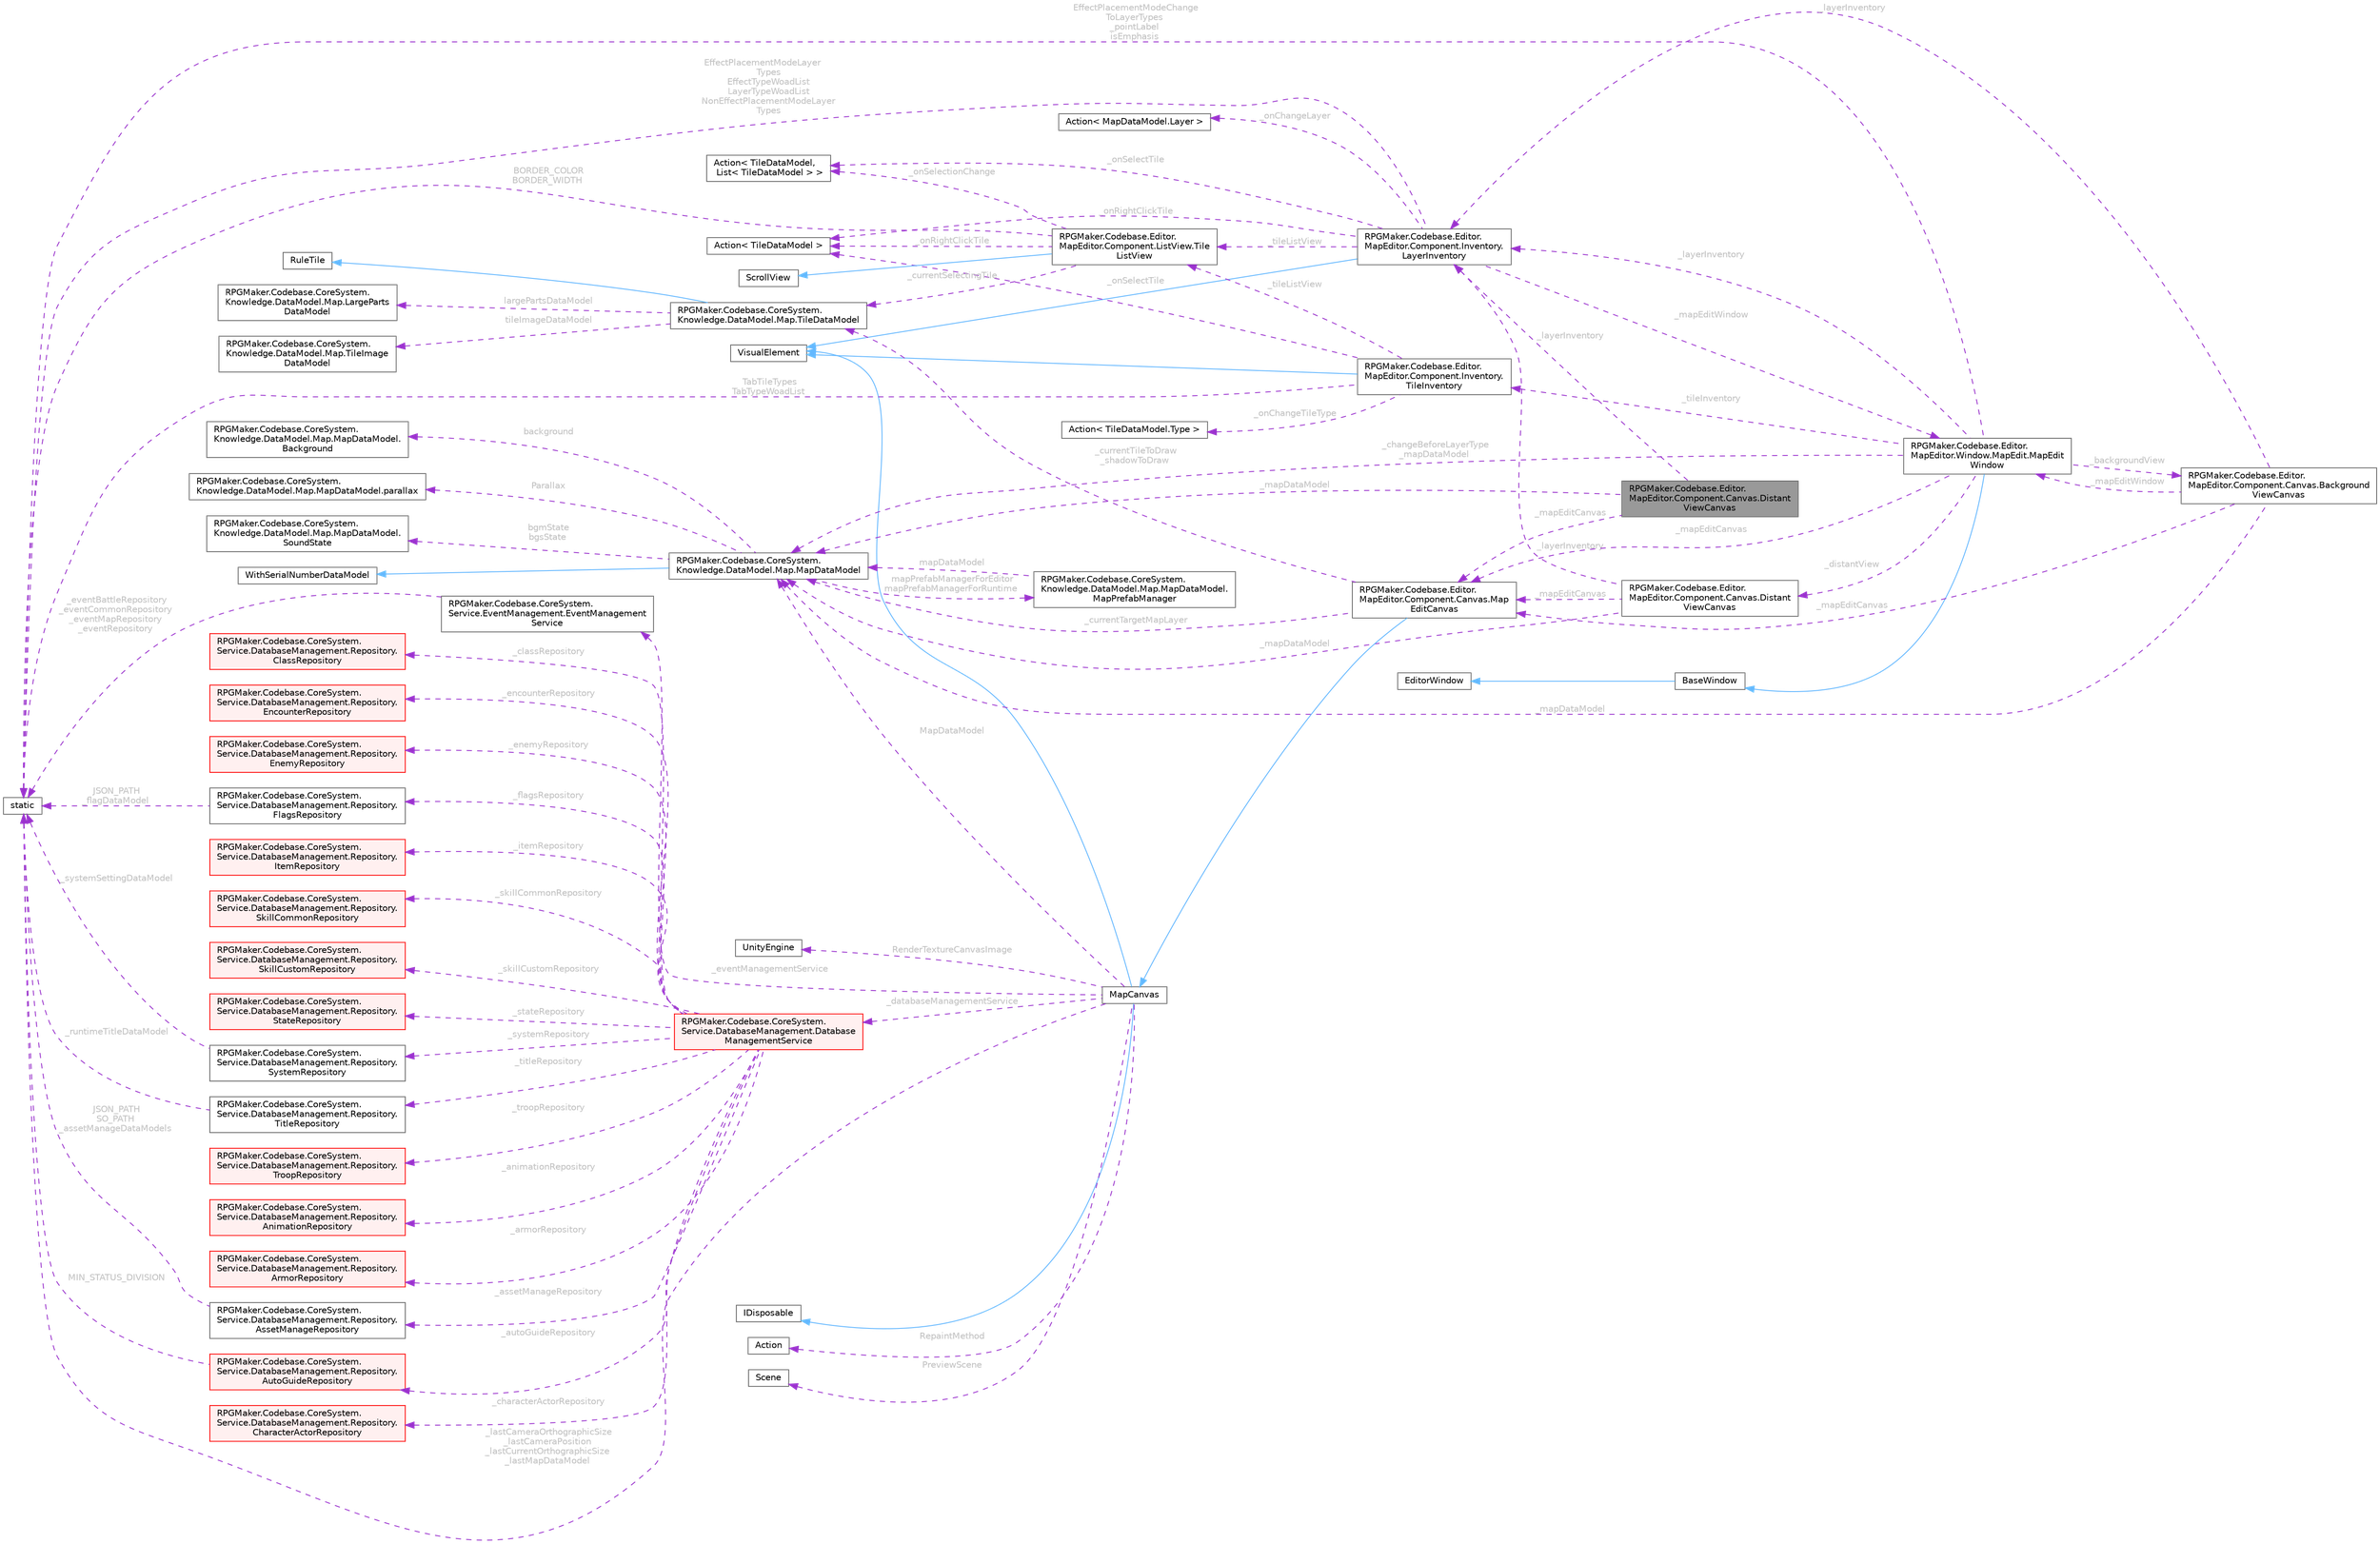 digraph "RPGMaker.Codebase.Editor.MapEditor.Component.Canvas.DistantViewCanvas"
{
 // LATEX_PDF_SIZE
  bgcolor="transparent";
  edge [fontname=Helvetica,fontsize=10,labelfontname=Helvetica,labelfontsize=10];
  node [fontname=Helvetica,fontsize=10,shape=box,height=0.2,width=0.4];
  rankdir="LR";
  Node1 [id="Node000001",label="RPGMaker.Codebase.Editor.\lMapEditor.Component.Canvas.Distant\lViewCanvas",height=0.2,width=0.4,color="gray40", fillcolor="grey60", style="filled", fontcolor="black",tooltip="遠景ビュー管理用"];
  Node2 -> Node1 [id="edge1_Node000001_Node000002",dir="back",color="darkorchid3",style="dashed",tooltip=" ",label=" _layerInventory",fontcolor="grey" ];
  Node2 [id="Node000002",label="RPGMaker.Codebase.Editor.\lMapEditor.Component.Inventory.\lLayerInventory",height=0.2,width=0.4,color="gray40", fillcolor="white", style="filled",URL="$d8/d01/class_r_p_g_maker_1_1_codebase_1_1_editor_1_1_map_editor_1_1_component_1_1_inventory_1_1_layer_inventory.html",tooltip=" "];
  Node3 -> Node2 [id="edge2_Node000002_Node000003",dir="back",color="steelblue1",style="solid",tooltip=" "];
  Node3 [id="Node000003",label="VisualElement",height=0.2,width=0.4,color="gray40", fillcolor="white", style="filled",tooltip=" "];
  Node4 -> Node2 [id="edge3_Node000002_Node000004",dir="back",color="darkorchid3",style="dashed",tooltip=" ",label=" EffectPlacementModeLayer\lTypes\nEffectTypeWoadList\nLayerTypeWoadList\nNonEffectPlacementModeLayer\lTypes",fontcolor="grey" ];
  Node4 [id="Node000004",label="static",height=0.2,width=0.4,color="gray40", fillcolor="white", style="filled",tooltip=" "];
  Node5 -> Node2 [id="edge4_Node000002_Node000005",dir="back",color="darkorchid3",style="dashed",tooltip=" ",label=" _onChangeLayer",fontcolor="grey" ];
  Node5 [id="Node000005",label="Action\< MapDataModel.Layer \>",height=0.2,width=0.4,color="gray40", fillcolor="white", style="filled",tooltip=" "];
  Node6 -> Node2 [id="edge5_Node000002_Node000006",dir="back",color="darkorchid3",style="dashed",tooltip=" ",label=" _onRightClickTile",fontcolor="grey" ];
  Node6 [id="Node000006",label="Action\< TileDataModel \>",height=0.2,width=0.4,color="gray40", fillcolor="white", style="filled",tooltip=" "];
  Node7 -> Node2 [id="edge6_Node000002_Node000007",dir="back",color="darkorchid3",style="dashed",tooltip=" ",label=" _onSelectTile",fontcolor="grey" ];
  Node7 [id="Node000007",label="Action\< TileDataModel,\l List\< TileDataModel \> \>",height=0.2,width=0.4,color="gray40", fillcolor="white", style="filled",tooltip=" "];
  Node8 -> Node2 [id="edge7_Node000002_Node000008",dir="back",color="darkorchid3",style="dashed",tooltip=" ",label=" _mapEditWindow",fontcolor="grey" ];
  Node8 [id="Node000008",label="RPGMaker.Codebase.Editor.\lMapEditor.Window.MapEdit.MapEdit\lWindow",height=0.2,width=0.4,color="gray40", fillcolor="white", style="filled",URL="$d9/d6e/class_r_p_g_maker_1_1_codebase_1_1_editor_1_1_map_editor_1_1_window_1_1_map_edit_1_1_map_edit_window.html",tooltip="マップ編集ウィンドウ."];
  Node9 -> Node8 [id="edge8_Node000008_Node000009",dir="back",color="steelblue1",style="solid",tooltip=" "];
  Node9 [id="Node000009",label="BaseWindow",height=0.2,width=0.4,color="gray40", fillcolor="white", style="filled",URL="$de/d8f/class_r_p_g_maker_1_1_codebase_1_1_editor_1_1_common_1_1_base_window.html",tooltip="メニュー、ヒエラルキー、シーン、インスペクターウィンドウの基底抽象クラス."];
  Node10 -> Node9 [id="edge9_Node000009_Node000010",dir="back",color="steelblue1",style="solid",tooltip=" "];
  Node10 [id="Node000010",label="EditorWindow",height=0.2,width=0.4,color="gray40", fillcolor="white", style="filled",tooltip=" "];
  Node4 -> Node8 [id="edge10_Node000008_Node000004",dir="back",color="darkorchid3",style="dashed",tooltip=" ",label=" EffectPlacementModeChange\lToLayerTypes\n_pointLabel\nisEmphasis",fontcolor="grey" ];
  Node11 -> Node8 [id="edge11_Node000008_Node000011",dir="back",color="darkorchid3",style="dashed",tooltip=" ",label=" _changeBeforeLayerType\n_mapDataModel",fontcolor="grey" ];
  Node11 [id="Node000011",label="RPGMaker.Codebase.CoreSystem.\lKnowledge.DataModel.Map.MapDataModel",height=0.2,width=0.4,color="gray40", fillcolor="white", style="filled",URL="$d8/d51/class_r_p_g_maker_1_1_codebase_1_1_core_system_1_1_knowledge_1_1_data_model_1_1_map_1_1_map_data_model.html",tooltip="😁 マップ・データ・モデル"];
  Node12 -> Node11 [id="edge12_Node000011_Node000012",dir="back",color="steelblue1",style="solid",tooltip=" "];
  Node12 [id="Node000012",label="WithSerialNumberDataModel",height=0.2,width=0.4,color="gray40", fillcolor="white", style="filled",tooltip=" "];
  Node13 -> Node11 [id="edge13_Node000011_Node000013",dir="back",color="darkorchid3",style="dashed",tooltip=" ",label=" background",fontcolor="grey" ];
  Node13 [id="Node000013",label="RPGMaker.Codebase.CoreSystem.\lKnowledge.DataModel.Map.MapDataModel.\lBackground",height=0.2,width=0.4,color="gray40", fillcolor="white", style="filled",URL="$d0/d66/class_r_p_g_maker_1_1_codebase_1_1_core_system_1_1_knowledge_1_1_data_model_1_1_map_1_1_map_data_model_1_1_background.html",tooltip=" "];
  Node14 -> Node11 [id="edge14_Node000011_Node000014",dir="back",color="darkorchid3",style="dashed",tooltip=" ",label=" Parallax",fontcolor="grey" ];
  Node14 [id="Node000014",label="RPGMaker.Codebase.CoreSystem.\lKnowledge.DataModel.Map.MapDataModel.parallax",height=0.2,width=0.4,color="gray40", fillcolor="white", style="filled",URL="$d6/d59/class_r_p_g_maker_1_1_codebase_1_1_core_system_1_1_knowledge_1_1_data_model_1_1_map_1_1_map_data_model_1_1parallax.html",tooltip=" "];
  Node15 -> Node11 [id="edge15_Node000011_Node000015",dir="back",color="darkorchid3",style="dashed",tooltip=" ",label=" bgmState\nbgsState",fontcolor="grey" ];
  Node15 [id="Node000015",label="RPGMaker.Codebase.CoreSystem.\lKnowledge.DataModel.Map.MapDataModel.\lSoundState",height=0.2,width=0.4,color="gray40", fillcolor="white", style="filled",URL="$dc/d49/class_r_p_g_maker_1_1_codebase_1_1_core_system_1_1_knowledge_1_1_data_model_1_1_map_1_1_map_data_model_1_1_sound_state.html",tooltip=" "];
  Node16 -> Node11 [id="edge16_Node000011_Node000016",dir="back",color="darkorchid3",style="dashed",tooltip=" ",label=" mapPrefabManagerForEditor\nmapPrefabManagerForRuntime",fontcolor="grey" ];
  Node16 [id="Node000016",label="RPGMaker.Codebase.CoreSystem.\lKnowledge.DataModel.Map.MapDataModel.\lMapPrefabManager",height=0.2,width=0.4,color="gray40", fillcolor="white", style="filled",URL="$dd/db9/class_r_p_g_maker_1_1_codebase_1_1_core_system_1_1_knowledge_1_1_data_model_1_1_map_1_1_map_data_model_1_1_map_prefab_manager.html",tooltip=" "];
  Node11 -> Node16 [id="edge17_Node000016_Node000011",dir="back",color="darkorchid3",style="dashed",tooltip=" ",label=" mapDataModel",fontcolor="grey" ];
  Node17 -> Node8 [id="edge18_Node000008_Node000017",dir="back",color="darkorchid3",style="dashed",tooltip=" ",label=" _mapEditCanvas",fontcolor="grey" ];
  Node17 [id="Node000017",label="RPGMaker.Codebase.Editor.\lMapEditor.Component.Canvas.Map\lEditCanvas",height=0.2,width=0.4,color="gray40", fillcolor="white", style="filled",URL="$d9/df5/class_r_p_g_maker_1_1_codebase_1_1_editor_1_1_map_editor_1_1_component_1_1_canvas_1_1_map_edit_canvas.html",tooltip=" "];
  Node18 -> Node17 [id="edge19_Node000017_Node000018",dir="back",color="steelblue1",style="solid",tooltip=" "];
  Node18 [id="Node000018",label="MapCanvas",height=0.2,width=0.4,color="gray40", fillcolor="white", style="filled",URL="$da/d63/class_r_p_g_maker_1_1_codebase_1_1_editor_1_1_map_editor_1_1_component_1_1_canvas_1_1_map_canvas.html",tooltip=" "];
  Node3 -> Node18 [id="edge20_Node000018_Node000003",dir="back",color="steelblue1",style="solid",tooltip=" "];
  Node19 -> Node18 [id="edge21_Node000018_Node000019",dir="back",color="steelblue1",style="solid",tooltip=" "];
  Node19 [id="Node000019",label="IDisposable",height=0.2,width=0.4,color="gray40", fillcolor="white", style="filled",tooltip=" "];
  Node11 -> Node18 [id="edge22_Node000018_Node000011",dir="back",color="darkorchid3",style="dashed",tooltip=" ",label=" MapDataModel",fontcolor="grey" ];
  Node20 -> Node18 [id="edge23_Node000018_Node000020",dir="back",color="darkorchid3",style="dashed",tooltip=" ",label=" RepaintMethod",fontcolor="grey" ];
  Node20 [id="Node000020",label="Action",height=0.2,width=0.4,color="gray40", fillcolor="white", style="filled",tooltip=" "];
  Node21 -> Node18 [id="edge24_Node000018_Node000021",dir="back",color="darkorchid3",style="dashed",tooltip=" ",label=" PreviewScene",fontcolor="grey" ];
  Node21 [id="Node000021",label="Scene",height=0.2,width=0.4,color="gray40", fillcolor="white", style="filled",tooltip=" "];
  Node22 -> Node18 [id="edge25_Node000018_Node000022",dir="back",color="darkorchid3",style="dashed",tooltip=" ",label=" RenderTextureCanvasImage",fontcolor="grey" ];
  Node22 [id="Node000022",label="UnityEngine",height=0.2,width=0.4,color="gray40", fillcolor="white", style="filled",tooltip=" "];
  Node4 -> Node18 [id="edge26_Node000018_Node000004",dir="back",color="darkorchid3",style="dashed",tooltip=" ",label=" _lastCameraOrthographicSize\n_lastCameraPosition\n_lastCurrentOrthographicSize\n_lastMapDataModel",fontcolor="grey" ];
  Node23 -> Node18 [id="edge27_Node000018_Node000023",dir="back",color="darkorchid3",style="dashed",tooltip=" ",label=" _eventManagementService",fontcolor="grey" ];
  Node23 [id="Node000023",label="RPGMaker.Codebase.CoreSystem.\lService.EventManagement.EventManagement\lService",height=0.2,width=0.4,color="gray40", fillcolor="white", style="filled",URL="$d5/d7b/class_r_p_g_maker_1_1_codebase_1_1_core_system_1_1_service_1_1_event_management_1_1_event_management_service.html",tooltip=" "];
  Node4 -> Node23 [id="edge28_Node000023_Node000004",dir="back",color="darkorchid3",style="dashed",tooltip=" ",label=" _eventBattleRepository\n_eventCommonRepository\n_eventMapRepository\n_eventRepository",fontcolor="grey" ];
  Node24 -> Node18 [id="edge29_Node000018_Node000024",dir="back",color="darkorchid3",style="dashed",tooltip=" ",label=" _databaseManagementService",fontcolor="grey" ];
  Node24 [id="Node000024",label="RPGMaker.Codebase.CoreSystem.\lService.DatabaseManagement.Database\lManagementService",height=0.2,width=0.4,color="red", fillcolor="#FFF0F0", style="filled",URL="$db/db0/class_r_p_g_maker_1_1_codebase_1_1_core_system_1_1_service_1_1_database_management_1_1_database_management_service.html",tooltip=" "];
  Node25 -> Node24 [id="edge30_Node000024_Node000025",dir="back",color="darkorchid3",style="dashed",tooltip=" ",label=" _animationRepository",fontcolor="grey" ];
  Node25 [id="Node000025",label="RPGMaker.Codebase.CoreSystem.\lService.DatabaseManagement.Repository.\lAnimationRepository",height=0.2,width=0.4,color="red", fillcolor="#FFF0F0", style="filled",URL="$d5/deb/class_r_p_g_maker_1_1_codebase_1_1_core_system_1_1_service_1_1_database_management_1_1_repository_1_1_animation_repository.html",tooltip=" "];
  Node27 -> Node24 [id="edge31_Node000024_Node000027",dir="back",color="darkorchid3",style="dashed",tooltip=" ",label=" _armorRepository",fontcolor="grey" ];
  Node27 [id="Node000027",label="RPGMaker.Codebase.CoreSystem.\lService.DatabaseManagement.Repository.\lArmorRepository",height=0.2,width=0.4,color="red", fillcolor="#FFF0F0", style="filled",URL="$d5/d5e/class_r_p_g_maker_1_1_codebase_1_1_core_system_1_1_service_1_1_database_management_1_1_repository_1_1_armor_repository.html",tooltip=" "];
  Node29 -> Node24 [id="edge32_Node000024_Node000029",dir="back",color="darkorchid3",style="dashed",tooltip=" ",label=" _assetManageRepository",fontcolor="grey" ];
  Node29 [id="Node000029",label="RPGMaker.Codebase.CoreSystem.\lService.DatabaseManagement.Repository.\lAssetManageRepository",height=0.2,width=0.4,color="gray40", fillcolor="white", style="filled",URL="$d7/db3/class_r_p_g_maker_1_1_codebase_1_1_core_system_1_1_service_1_1_database_management_1_1_repository_1_1_asset_manage_repository.html",tooltip=" "];
  Node4 -> Node29 [id="edge33_Node000029_Node000004",dir="back",color="darkorchid3",style="dashed",tooltip=" ",label=" JSON_PATH\nSO_PATH\n_assetManageDataModels",fontcolor="grey" ];
  Node30 -> Node24 [id="edge34_Node000024_Node000030",dir="back",color="darkorchid3",style="dashed",tooltip=" ",label=" _autoGuideRepository",fontcolor="grey" ];
  Node30 [id="Node000030",label="RPGMaker.Codebase.CoreSystem.\lService.DatabaseManagement.Repository.\lAutoGuideRepository",height=0.2,width=0.4,color="red", fillcolor="#FFF0F0", style="filled",URL="$dc/d23/class_r_p_g_maker_1_1_codebase_1_1_core_system_1_1_service_1_1_database_management_1_1_repository_1_1_auto_guide_repository.html",tooltip=" "];
  Node4 -> Node30 [id="edge35_Node000030_Node000004",dir="back",color="darkorchid3",style="dashed",tooltip=" ",label=" MIN_STATUS_DIVISION",fontcolor="grey" ];
  Node32 -> Node24 [id="edge36_Node000024_Node000032",dir="back",color="darkorchid3",style="dashed",tooltip=" ",label=" _characterActorRepository",fontcolor="grey" ];
  Node32 [id="Node000032",label="RPGMaker.Codebase.CoreSystem.\lService.DatabaseManagement.Repository.\lCharacterActorRepository",height=0.2,width=0.4,color="red", fillcolor="#FFF0F0", style="filled",URL="$dc/d27/class_r_p_g_maker_1_1_codebase_1_1_core_system_1_1_service_1_1_database_management_1_1_repositor67544213d6af3013901ca89c3e4d5d21.html",tooltip=" "];
  Node34 -> Node24 [id="edge37_Node000024_Node000034",dir="back",color="darkorchid3",style="dashed",tooltip=" ",label=" _classRepository",fontcolor="grey" ];
  Node34 [id="Node000034",label="RPGMaker.Codebase.CoreSystem.\lService.DatabaseManagement.Repository.\lClassRepository",height=0.2,width=0.4,color="red", fillcolor="#FFF0F0", style="filled",URL="$d5/df3/class_r_p_g_maker_1_1_codebase_1_1_core_system_1_1_service_1_1_database_management_1_1_repository_1_1_class_repository.html",tooltip=" "];
  Node36 -> Node24 [id="edge38_Node000024_Node000036",dir="back",color="darkorchid3",style="dashed",tooltip=" ",label=" _encounterRepository",fontcolor="grey" ];
  Node36 [id="Node000036",label="RPGMaker.Codebase.CoreSystem.\lService.DatabaseManagement.Repository.\lEncounterRepository",height=0.2,width=0.4,color="red", fillcolor="#FFF0F0", style="filled",URL="$d3/dae/class_r_p_g_maker_1_1_codebase_1_1_core_system_1_1_service_1_1_database_management_1_1_repository_1_1_encounter_repository.html",tooltip=" "];
  Node38 -> Node24 [id="edge39_Node000024_Node000038",dir="back",color="darkorchid3",style="dashed",tooltip=" ",label=" _enemyRepository",fontcolor="grey" ];
  Node38 [id="Node000038",label="RPGMaker.Codebase.CoreSystem.\lService.DatabaseManagement.Repository.\lEnemyRepository",height=0.2,width=0.4,color="red", fillcolor="#FFF0F0", style="filled",URL="$d4/d59/class_r_p_g_maker_1_1_codebase_1_1_core_system_1_1_service_1_1_database_management_1_1_repository_1_1_enemy_repository.html",tooltip=" "];
  Node40 -> Node24 [id="edge40_Node000024_Node000040",dir="back",color="darkorchid3",style="dashed",tooltip=" ",label=" _flagsRepository",fontcolor="grey" ];
  Node40 [id="Node000040",label="RPGMaker.Codebase.CoreSystem.\lService.DatabaseManagement.Repository.\lFlagsRepository",height=0.2,width=0.4,color="gray40", fillcolor="white", style="filled",URL="$dd/db4/class_r_p_g_maker_1_1_codebase_1_1_core_system_1_1_service_1_1_database_management_1_1_repository_1_1_flags_repository.html",tooltip=" "];
  Node4 -> Node40 [id="edge41_Node000040_Node000004",dir="back",color="darkorchid3",style="dashed",tooltip=" ",label=" JSON_PATH\n_flagDataModel",fontcolor="grey" ];
  Node41 -> Node24 [id="edge42_Node000024_Node000041",dir="back",color="darkorchid3",style="dashed",tooltip=" ",label=" _itemRepository",fontcolor="grey" ];
  Node41 [id="Node000041",label="RPGMaker.Codebase.CoreSystem.\lService.DatabaseManagement.Repository.\lItemRepository",height=0.2,width=0.4,color="red", fillcolor="#FFF0F0", style="filled",URL="$dd/d1d/class_r_p_g_maker_1_1_codebase_1_1_core_system_1_1_service_1_1_database_management_1_1_repository_1_1_item_repository.html",tooltip=" "];
  Node43 -> Node24 [id="edge43_Node000024_Node000043",dir="back",color="darkorchid3",style="dashed",tooltip=" ",label=" _skillCommonRepository",fontcolor="grey" ];
  Node43 [id="Node000043",label="RPGMaker.Codebase.CoreSystem.\lService.DatabaseManagement.Repository.\lSkillCommonRepository",height=0.2,width=0.4,color="red", fillcolor="#FFF0F0", style="filled",URL="$da/d52/class_r_p_g_maker_1_1_codebase_1_1_core_system_1_1_service_1_1_database_management_1_1_repository_1_1_skill_common_repository.html",tooltip=" "];
  Node45 -> Node24 [id="edge44_Node000024_Node000045",dir="back",color="darkorchid3",style="dashed",tooltip=" ",label=" _skillCustomRepository",fontcolor="grey" ];
  Node45 [id="Node000045",label="RPGMaker.Codebase.CoreSystem.\lService.DatabaseManagement.Repository.\lSkillCustomRepository",height=0.2,width=0.4,color="red", fillcolor="#FFF0F0", style="filled",URL="$df/d9d/class_r_p_g_maker_1_1_codebase_1_1_core_system_1_1_service_1_1_database_management_1_1_repository_1_1_skill_custom_repository.html",tooltip=" "];
  Node47 -> Node24 [id="edge45_Node000024_Node000047",dir="back",color="darkorchid3",style="dashed",tooltip=" ",label=" _stateRepository",fontcolor="grey" ];
  Node47 [id="Node000047",label="RPGMaker.Codebase.CoreSystem.\lService.DatabaseManagement.Repository.\lStateRepository",height=0.2,width=0.4,color="red", fillcolor="#FFF0F0", style="filled",URL="$d0/d34/class_r_p_g_maker_1_1_codebase_1_1_core_system_1_1_service_1_1_database_management_1_1_repository_1_1_state_repository.html",tooltip=" "];
  Node49 -> Node24 [id="edge46_Node000024_Node000049",dir="back",color="darkorchid3",style="dashed",tooltip=" ",label=" _systemRepository",fontcolor="grey" ];
  Node49 [id="Node000049",label="RPGMaker.Codebase.CoreSystem.\lService.DatabaseManagement.Repository.\lSystemRepository",height=0.2,width=0.4,color="gray40", fillcolor="white", style="filled",URL="$d6/d55/class_r_p_g_maker_1_1_codebase_1_1_core_system_1_1_service_1_1_database_management_1_1_repository_1_1_system_repository.html",tooltip=" "];
  Node4 -> Node49 [id="edge47_Node000049_Node000004",dir="back",color="darkorchid3",style="dashed",tooltip=" ",label=" _systemSettingDataModel",fontcolor="grey" ];
  Node50 -> Node24 [id="edge48_Node000024_Node000050",dir="back",color="darkorchid3",style="dashed",tooltip=" ",label=" _titleRepository",fontcolor="grey" ];
  Node50 [id="Node000050",label="RPGMaker.Codebase.CoreSystem.\lService.DatabaseManagement.Repository.\lTitleRepository",height=0.2,width=0.4,color="gray40", fillcolor="white", style="filled",URL="$d6/d61/class_r_p_g_maker_1_1_codebase_1_1_core_system_1_1_service_1_1_database_management_1_1_repository_1_1_title_repository.html",tooltip=" "];
  Node4 -> Node50 [id="edge49_Node000050_Node000004",dir="back",color="darkorchid3",style="dashed",tooltip=" ",label=" _runtimeTitleDataModel",fontcolor="grey" ];
  Node51 -> Node24 [id="edge50_Node000024_Node000051",dir="back",color="darkorchid3",style="dashed",tooltip=" ",label=" _troopRepository",fontcolor="grey" ];
  Node51 [id="Node000051",label="RPGMaker.Codebase.CoreSystem.\lService.DatabaseManagement.Repository.\lTroopRepository",height=0.2,width=0.4,color="red", fillcolor="#FFF0F0", style="filled",URL="$d6/d3e/class_r_p_g_maker_1_1_codebase_1_1_core_system_1_1_service_1_1_database_management_1_1_repository_1_1_troop_repository.html",tooltip=" "];
  Node11 -> Node17 [id="edge51_Node000017_Node000011",dir="back",color="darkorchid3",style="dashed",tooltip=" ",label=" _currentTargetMapLayer",fontcolor="grey" ];
  Node59 -> Node17 [id="edge52_Node000017_Node000059",dir="back",color="darkorchid3",style="dashed",tooltip=" ",label=" _currentTileToDraw\n_shadowToDraw",fontcolor="grey" ];
  Node59 [id="Node000059",label="RPGMaker.Codebase.CoreSystem.\lKnowledge.DataModel.Map.TileDataModel",height=0.2,width=0.4,color="gray40", fillcolor="white", style="filled",URL="$d8/d26/class_r_p_g_maker_1_1_codebase_1_1_core_system_1_1_knowledge_1_1_data_model_1_1_map_1_1_tile_data_model.html",tooltip="😁 タイル・データ・モデル"];
  Node60 -> Node59 [id="edge53_Node000059_Node000060",dir="back",color="steelblue1",style="solid",tooltip=" "];
  Node60 [id="Node000060",label="RuleTile",height=0.2,width=0.4,color="gray40", fillcolor="white", style="filled",tooltip=" "];
  Node61 -> Node59 [id="edge54_Node000059_Node000061",dir="back",color="darkorchid3",style="dashed",tooltip=" ",label=" largePartsDataModel",fontcolor="grey" ];
  Node61 [id="Node000061",label="RPGMaker.Codebase.CoreSystem.\lKnowledge.DataModel.Map.LargeParts\lDataModel",height=0.2,width=0.4,color="gray40", fillcolor="white", style="filled",URL="$d2/d0f/class_r_p_g_maker_1_1_codebase_1_1_core_system_1_1_knowledge_1_1_data_model_1_1_map_1_1_large_parts_data_model.html",tooltip="😁 大パーツ・データ・モデル"];
  Node62 -> Node59 [id="edge55_Node000059_Node000062",dir="back",color="darkorchid3",style="dashed",tooltip=" ",label=" tileImageDataModel",fontcolor="grey" ];
  Node62 [id="Node000062",label="RPGMaker.Codebase.CoreSystem.\lKnowledge.DataModel.Map.TileImage\lDataModel",height=0.2,width=0.4,color="gray40", fillcolor="white", style="filled",URL="$d2/d8c/class_r_p_g_maker_1_1_codebase_1_1_core_system_1_1_knowledge_1_1_data_model_1_1_map_1_1_tile_image_data_model.html",tooltip="😁 タイル・イメージ・データ・モデル"];
  Node63 -> Node8 [id="edge56_Node000008_Node000063",dir="back",color="darkorchid3",style="dashed",tooltip=" ",label=" _backgroundView",fontcolor="grey" ];
  Node63 [id="Node000063",label="RPGMaker.Codebase.Editor.\lMapEditor.Component.Canvas.Background\lViewCanvas",height=0.2,width=0.4,color="gray40", fillcolor="white", style="filled",URL="$df/d65/class_r_p_g_maker_1_1_codebase_1_1_editor_1_1_map_editor_1_1_component_1_1_canvas_1_1_background_view_canvas.html",tooltip="背景ビュー管理用"];
  Node2 -> Node63 [id="edge57_Node000063_Node000002",dir="back",color="darkorchid3",style="dashed",tooltip=" ",label=" _layerInventory",fontcolor="grey" ];
  Node11 -> Node63 [id="edge58_Node000063_Node000011",dir="back",color="darkorchid3",style="dashed",tooltip=" ",label=" _mapDataModel",fontcolor="grey" ];
  Node17 -> Node63 [id="edge59_Node000063_Node000017",dir="back",color="darkorchid3",style="dashed",tooltip=" ",label=" _mapEditCanvas",fontcolor="grey" ];
  Node8 -> Node63 [id="edge60_Node000063_Node000008",dir="back",color="darkorchid3",style="dashed",tooltip=" ",label=" _mapEditWindow",fontcolor="grey" ];
  Node64 -> Node8 [id="edge61_Node000008_Node000064",dir="back",color="darkorchid3",style="dashed",tooltip=" ",label=" _distantView",fontcolor="grey" ];
  Node64 [id="Node000064",label="RPGMaker.Codebase.Editor.\lMapEditor.Component.Canvas.Distant\lViewCanvas",height=0.2,width=0.4,color="gray40", fillcolor="white", style="filled",URL="$d8/df0/class_r_p_g_maker_1_1_codebase_1_1_editor_1_1_map_editor_1_1_component_1_1_canvas_1_1_distant_view_canvas.html",tooltip="遠景ビュー管理用"];
  Node2 -> Node64 [id="edge62_Node000064_Node000002",dir="back",color="darkorchid3",style="dashed",tooltip=" ",label=" _layerInventory",fontcolor="grey" ];
  Node11 -> Node64 [id="edge63_Node000064_Node000011",dir="back",color="darkorchid3",style="dashed",tooltip=" ",label=" _mapDataModel",fontcolor="grey" ];
  Node17 -> Node64 [id="edge64_Node000064_Node000017",dir="back",color="darkorchid3",style="dashed",tooltip=" ",label=" _mapEditCanvas",fontcolor="grey" ];
  Node2 -> Node8 [id="edge65_Node000008_Node000002",dir="back",color="darkorchid3",style="dashed",tooltip=" ",label=" _layerInventory",fontcolor="grey" ];
  Node65 -> Node8 [id="edge66_Node000008_Node000065",dir="back",color="darkorchid3",style="dashed",tooltip=" ",label=" _tileInventory",fontcolor="grey" ];
  Node65 [id="Node000065",label="RPGMaker.Codebase.Editor.\lMapEditor.Component.Inventory.\lTileInventory",height=0.2,width=0.4,color="gray40", fillcolor="white", style="filled",URL="$d6/d05/class_r_p_g_maker_1_1_codebase_1_1_editor_1_1_map_editor_1_1_component_1_1_inventory_1_1_tile_inventory.html",tooltip=" "];
  Node3 -> Node65 [id="edge67_Node000065_Node000003",dir="back",color="steelblue1",style="solid",tooltip=" "];
  Node4 -> Node65 [id="edge68_Node000065_Node000004",dir="back",color="darkorchid3",style="dashed",tooltip=" ",label=" TabTileTypes\nTabTypeWoadList",fontcolor="grey" ];
  Node66 -> Node65 [id="edge69_Node000065_Node000066",dir="back",color="darkorchid3",style="dashed",tooltip=" ",label=" _onChangeTileType",fontcolor="grey" ];
  Node66 [id="Node000066",label="Action\< TileDataModel.Type \>",height=0.2,width=0.4,color="gray40", fillcolor="white", style="filled",tooltip=" "];
  Node6 -> Node65 [id="edge70_Node000065_Node000006",dir="back",color="darkorchid3",style="dashed",tooltip=" ",label=" _onSelectTile",fontcolor="grey" ];
  Node67 -> Node65 [id="edge71_Node000065_Node000067",dir="back",color="darkorchid3",style="dashed",tooltip=" ",label=" _tileListView",fontcolor="grey" ];
  Node67 [id="Node000067",label="RPGMaker.Codebase.Editor.\lMapEditor.Component.ListView.Tile\lListView",height=0.2,width=0.4,color="gray40", fillcolor="white", style="filled",URL="$dd/d0b/class_r_p_g_maker_1_1_codebase_1_1_editor_1_1_map_editor_1_1_component_1_1_list_view_1_1_tile_list_view.html",tooltip=" "];
  Node68 -> Node67 [id="edge72_Node000067_Node000068",dir="back",color="steelblue1",style="solid",tooltip=" "];
  Node68 [id="Node000068",label="ScrollView",height=0.2,width=0.4,color="gray40", fillcolor="white", style="filled",tooltip=" "];
  Node4 -> Node67 [id="edge73_Node000067_Node000004",dir="back",color="darkorchid3",style="dashed",tooltip=" ",label=" BORDER_COLOR\nBORDER_WIDTH",fontcolor="grey" ];
  Node7 -> Node67 [id="edge74_Node000067_Node000007",dir="back",color="darkorchid3",style="dashed",tooltip=" ",label=" _onSelectionChange",fontcolor="grey" ];
  Node6 -> Node67 [id="edge75_Node000067_Node000006",dir="back",color="darkorchid3",style="dashed",tooltip=" ",label=" _onRightClickTile",fontcolor="grey" ];
  Node59 -> Node67 [id="edge76_Node000067_Node000059",dir="back",color="darkorchid3",style="dashed",tooltip=" ",label=" _currentSelectingTile",fontcolor="grey" ];
  Node67 -> Node2 [id="edge77_Node000002_Node000067",dir="back",color="darkorchid3",style="dashed",tooltip=" ",label=" _tileListView",fontcolor="grey" ];
  Node11 -> Node1 [id="edge78_Node000001_Node000011",dir="back",color="darkorchid3",style="dashed",tooltip=" ",label=" _mapDataModel",fontcolor="grey" ];
  Node17 -> Node1 [id="edge79_Node000001_Node000017",dir="back",color="darkorchid3",style="dashed",tooltip=" ",label=" _mapEditCanvas",fontcolor="grey" ];
}
